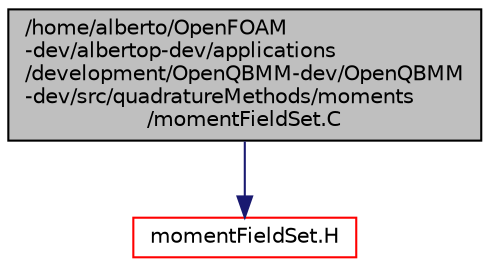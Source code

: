 digraph "/home/alberto/OpenFOAM-dev/albertop-dev/applications/development/OpenQBMM-dev/OpenQBMM-dev/src/quadratureMethods/moments/momentFieldSet.C"
{
  bgcolor="transparent";
  edge [fontname="Helvetica",fontsize="10",labelfontname="Helvetica",labelfontsize="10"];
  node [fontname="Helvetica",fontsize="10",shape=record];
  Node1 [label="/home/alberto/OpenFOAM\l-dev/albertop-dev/applications\l/development/OpenQBMM-dev/OpenQBMM\l-dev/src/quadratureMethods/moments\l/momentFieldSet.C",height=0.2,width=0.4,color="black", fillcolor="grey75", style="filled" fontcolor="black"];
  Node1 -> Node2 [color="midnightblue",fontsize="10",style="solid",fontname="Helvetica"];
  Node2 [label="momentFieldSet.H",height=0.2,width=0.4,color="red",URL="$d3/d8b/a00059.html"];
}
